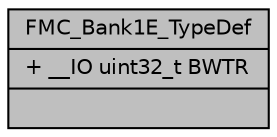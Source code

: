 digraph "FMC_Bank1E_TypeDef"
{
 // LATEX_PDF_SIZE
  edge [fontname="Helvetica",fontsize="10",labelfontname="Helvetica",labelfontsize="10"];
  node [fontname="Helvetica",fontsize="10",shape=record];
  Node1 [label="{FMC_Bank1E_TypeDef\n|+ __IO uint32_t BWTR\l|}",height=0.2,width=0.4,color="black", fillcolor="grey75", style="filled", fontcolor="black",tooltip="Flexible Memory Controller Bank1E."];
}
